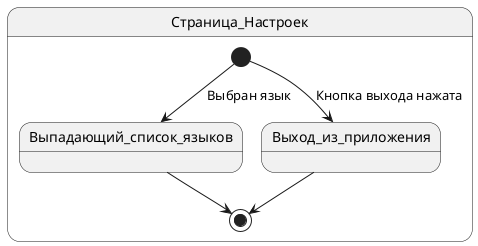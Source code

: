 @startuml settings
'https://plantuml.com/state-diagram

state Страница_Настроек{
    
    [*] -->  Выпадающий_список_языков : Выбран язык
    [*]-->Выход_из_приложения : Кнопка выхода нажата

    Выпадающий_список_языков --> [*]
    Выход_из_приложения --> [*]
}

@enduml